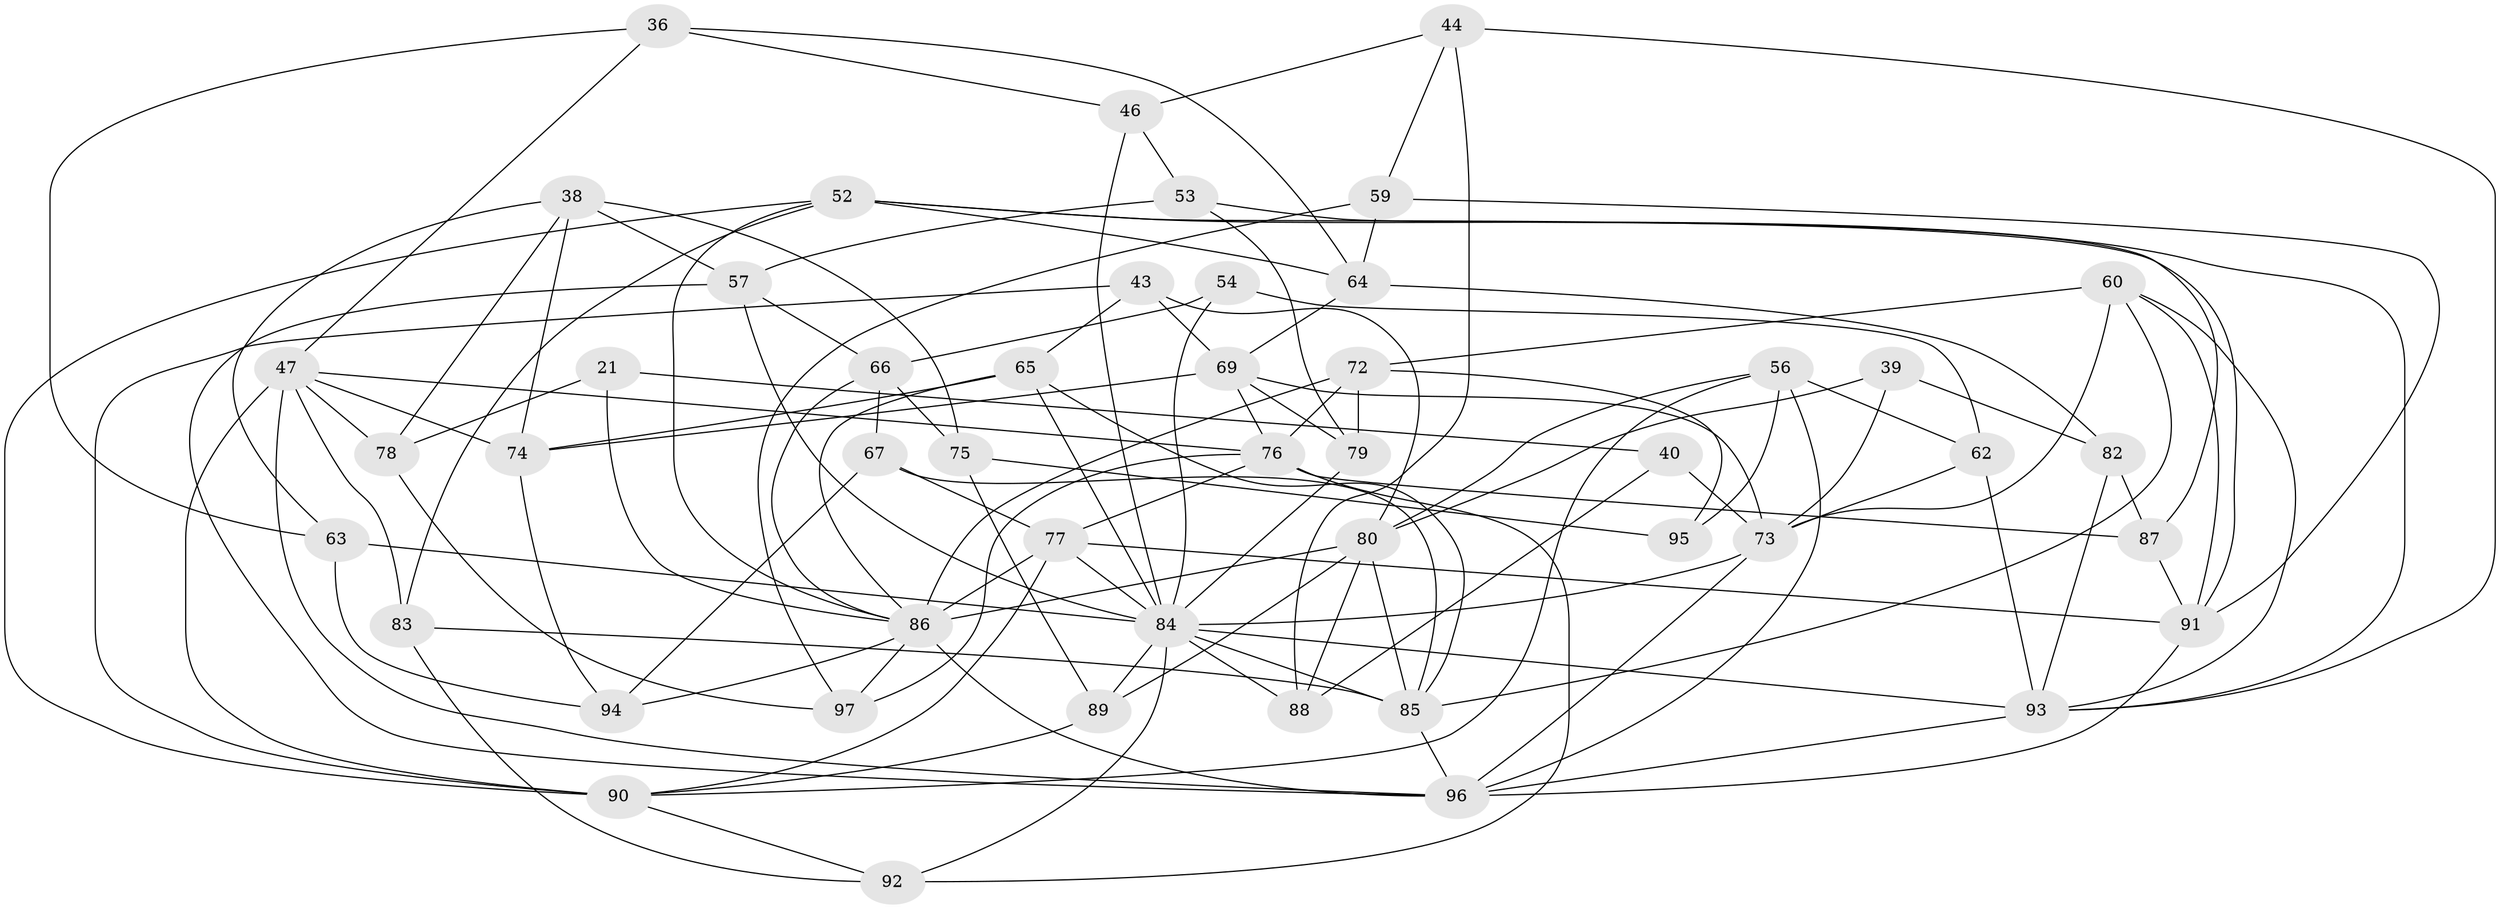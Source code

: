 // original degree distribution, {4: 1.0}
// Generated by graph-tools (version 1.1) at 2025/01/03/04/25 22:01:55]
// undirected, 48 vertices, 122 edges
graph export_dot {
graph [start="1"]
  node [color=gray90,style=filled];
  21;
  36;
  38 [super="+3"];
  39;
  40 [super="+7"];
  43;
  44;
  46;
  47 [super="+28"];
  52 [super="+25+30+33"];
  53;
  54;
  56 [super="+14"];
  57 [super="+2"];
  59;
  60 [super="+31"];
  62;
  63;
  64 [super="+49"];
  65 [super="+1"];
  66 [super="+17"];
  67;
  69 [super="+34"];
  72 [super="+55"];
  73 [super="+26+9+50"];
  74 [super="+68"];
  75;
  76 [super="+42"];
  77 [super="+20"];
  78;
  79;
  80 [super="+4+61"];
  82 [super="+19"];
  83;
  84 [super="+22+81"];
  85 [super="+48"];
  86 [super="+70"];
  87;
  88;
  89;
  90 [super="+58"];
  91 [super="+35"];
  92;
  93 [super="+71+41"];
  94;
  95;
  96 [super="+15+24"];
  97;
  21 -- 40 [weight=2];
  21 -- 78;
  21 -- 86;
  36 -- 64;
  36 -- 46;
  36 -- 63;
  36 -- 47;
  38 -- 78;
  38 -- 74;
  38 -- 57 [weight=2];
  38 -- 75;
  38 -- 63;
  39 -- 82 [weight=2];
  39 -- 73;
  39 -- 80;
  40 -- 73 [weight=3];
  40 -- 88;
  43 -- 90;
  43 -- 69;
  43 -- 65;
  43 -- 80;
  44 -- 88;
  44 -- 59;
  44 -- 46;
  44 -- 93;
  46 -- 53;
  46 -- 84;
  47 -- 83;
  47 -- 74;
  47 -- 96 [weight=2];
  47 -- 76;
  47 -- 78;
  47 -- 90;
  52 -- 64 [weight=2];
  52 -- 90 [weight=2];
  52 -- 83;
  52 -- 93 [weight=2];
  52 -- 91;
  52 -- 86 [weight=2];
  53 -- 79;
  53 -- 87;
  53 -- 57;
  54 -- 66 [weight=2];
  54 -- 62;
  54 -- 84;
  56 -- 80;
  56 -- 95 [weight=2];
  56 -- 62;
  56 -- 96;
  56 -- 90;
  57 -- 66;
  57 -- 96;
  57 -- 84;
  59 -- 64;
  59 -- 97;
  59 -- 91;
  60 -- 72 [weight=2];
  60 -- 93;
  60 -- 73;
  60 -- 85;
  60 -- 91;
  62 -- 93;
  62 -- 73;
  63 -- 94;
  63 -- 84;
  64 -- 82;
  64 -- 69;
  65 -- 74 [weight=2];
  65 -- 85;
  65 -- 84;
  65 -- 86;
  66 -- 75;
  66 -- 67;
  66 -- 86;
  67 -- 94;
  67 -- 77;
  67 -- 85;
  69 -- 74;
  69 -- 73;
  69 -- 76;
  69 -- 79;
  72 -- 86;
  72 -- 76;
  72 -- 79;
  72 -- 95;
  73 -- 96 [weight=2];
  73 -- 84;
  74 -- 94;
  75 -- 89;
  75 -- 95;
  76 -- 77 [weight=2];
  76 -- 97;
  76 -- 87;
  76 -- 92;
  77 -- 84 [weight=2];
  77 -- 91;
  77 -- 86;
  77 -- 90;
  78 -- 97;
  79 -- 84;
  80 -- 88;
  80 -- 89;
  80 -- 85 [weight=2];
  80 -- 86;
  82 -- 93 [weight=2];
  82 -- 87;
  83 -- 92;
  83 -- 85;
  84 -- 93 [weight=3];
  84 -- 85;
  84 -- 88;
  84 -- 89;
  84 -- 92;
  85 -- 96;
  86 -- 94;
  86 -- 97;
  86 -- 96 [weight=2];
  87 -- 91;
  89 -- 90;
  90 -- 92;
  91 -- 96;
  93 -- 96 [weight=2];
}
